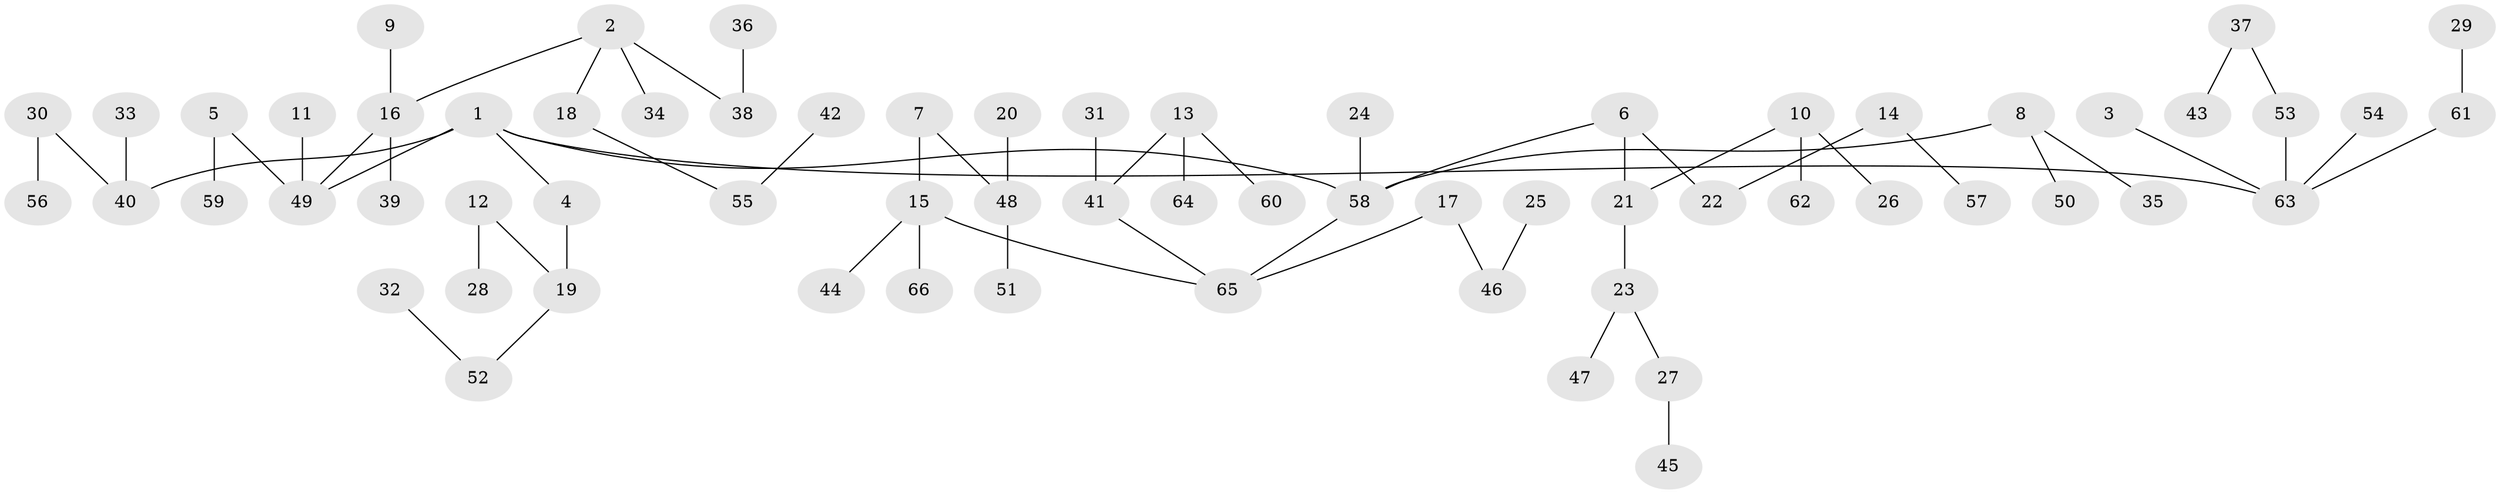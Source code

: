 // original degree distribution, {3: 0.13761467889908258, 6: 0.01834862385321101, 5: 0.03669724770642202, 4: 0.07339449541284404, 1: 0.48623853211009177, 2: 0.24770642201834864}
// Generated by graph-tools (version 1.1) at 2025/37/03/04/25 23:37:18]
// undirected, 66 vertices, 65 edges
graph export_dot {
  node [color=gray90,style=filled];
  1;
  2;
  3;
  4;
  5;
  6;
  7;
  8;
  9;
  10;
  11;
  12;
  13;
  14;
  15;
  16;
  17;
  18;
  19;
  20;
  21;
  22;
  23;
  24;
  25;
  26;
  27;
  28;
  29;
  30;
  31;
  32;
  33;
  34;
  35;
  36;
  37;
  38;
  39;
  40;
  41;
  42;
  43;
  44;
  45;
  46;
  47;
  48;
  49;
  50;
  51;
  52;
  53;
  54;
  55;
  56;
  57;
  58;
  59;
  60;
  61;
  62;
  63;
  64;
  65;
  66;
  1 -- 4 [weight=1.0];
  1 -- 40 [weight=1.0];
  1 -- 49 [weight=1.0];
  1 -- 58 [weight=1.0];
  1 -- 63 [weight=1.0];
  2 -- 16 [weight=1.0];
  2 -- 18 [weight=1.0];
  2 -- 34 [weight=1.0];
  2 -- 38 [weight=1.0];
  3 -- 63 [weight=1.0];
  4 -- 19 [weight=1.0];
  5 -- 49 [weight=1.0];
  5 -- 59 [weight=1.0];
  6 -- 21 [weight=1.0];
  6 -- 22 [weight=1.0];
  6 -- 58 [weight=1.0];
  7 -- 15 [weight=1.0];
  7 -- 48 [weight=1.0];
  8 -- 35 [weight=1.0];
  8 -- 50 [weight=1.0];
  8 -- 58 [weight=1.0];
  9 -- 16 [weight=1.0];
  10 -- 21 [weight=1.0];
  10 -- 26 [weight=1.0];
  10 -- 62 [weight=1.0];
  11 -- 49 [weight=1.0];
  12 -- 19 [weight=1.0];
  12 -- 28 [weight=1.0];
  13 -- 41 [weight=1.0];
  13 -- 60 [weight=1.0];
  13 -- 64 [weight=1.0];
  14 -- 22 [weight=1.0];
  14 -- 57 [weight=1.0];
  15 -- 44 [weight=1.0];
  15 -- 65 [weight=1.0];
  15 -- 66 [weight=1.0];
  16 -- 39 [weight=1.0];
  16 -- 49 [weight=1.0];
  17 -- 46 [weight=1.0];
  17 -- 65 [weight=1.0];
  18 -- 55 [weight=1.0];
  19 -- 52 [weight=1.0];
  20 -- 48 [weight=1.0];
  21 -- 23 [weight=1.0];
  23 -- 27 [weight=1.0];
  23 -- 47 [weight=1.0];
  24 -- 58 [weight=1.0];
  25 -- 46 [weight=1.0];
  27 -- 45 [weight=1.0];
  29 -- 61 [weight=1.0];
  30 -- 40 [weight=1.0];
  30 -- 56 [weight=1.0];
  31 -- 41 [weight=1.0];
  32 -- 52 [weight=1.0];
  33 -- 40 [weight=1.0];
  36 -- 38 [weight=1.0];
  37 -- 43 [weight=1.0];
  37 -- 53 [weight=1.0];
  41 -- 65 [weight=1.0];
  42 -- 55 [weight=1.0];
  48 -- 51 [weight=1.0];
  53 -- 63 [weight=1.0];
  54 -- 63 [weight=1.0];
  58 -- 65 [weight=1.0];
  61 -- 63 [weight=1.0];
}
